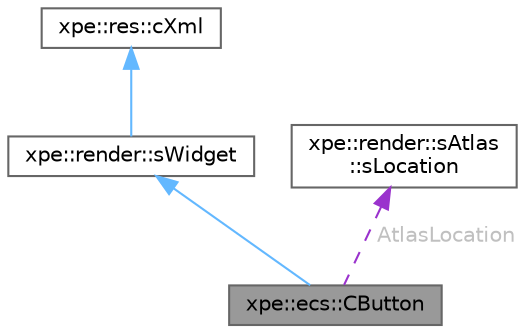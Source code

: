 digraph "xpe::ecs::CButton"
{
 // LATEX_PDF_SIZE
  bgcolor="transparent";
  edge [fontname=Helvetica,fontsize=10,labelfontname=Helvetica,labelfontsize=10];
  node [fontname=Helvetica,fontsize=10,shape=box,height=0.2,width=0.4];
  Node1 [id="Node000001",label="xpe::ecs::CButton",height=0.2,width=0.4,color="gray40", fillcolor="grey60", style="filled", fontcolor="black",tooltip=" "];
  Node2 -> Node1 [id="edge10_Node000001_Node000002",dir="back",color="steelblue1",style="solid",tooltip=" "];
  Node2 [id="Node000002",label="xpe::render::sWidget",height=0.2,width=0.4,color="gray40", fillcolor="white", style="filled",URL="$structxpe_1_1render_1_1s_widget.html",tooltip=" "];
  Node3 -> Node2 [id="edge11_Node000002_Node000003",dir="back",color="steelblue1",style="solid",tooltip=" "];
  Node3 [id="Node000003",label="xpe::res::cXml",height=0.2,width=0.4,color="gray40", fillcolor="white", style="filled",URL="$classxpe_1_1res_1_1c_xml.html",tooltip=" "];
  Node4 -> Node1 [id="edge12_Node000001_Node000004",dir="back",color="darkorchid3",style="dashed",tooltip=" ",label=" AtlasLocation",fontcolor="grey" ];
  Node4 [id="Node000004",label="xpe::render::sAtlas\l::sLocation",height=0.2,width=0.4,color="gray40", fillcolor="white", style="filled",URL="$structxpe_1_1render_1_1s_atlas_1_1s_location.html",tooltip=" "];
}
